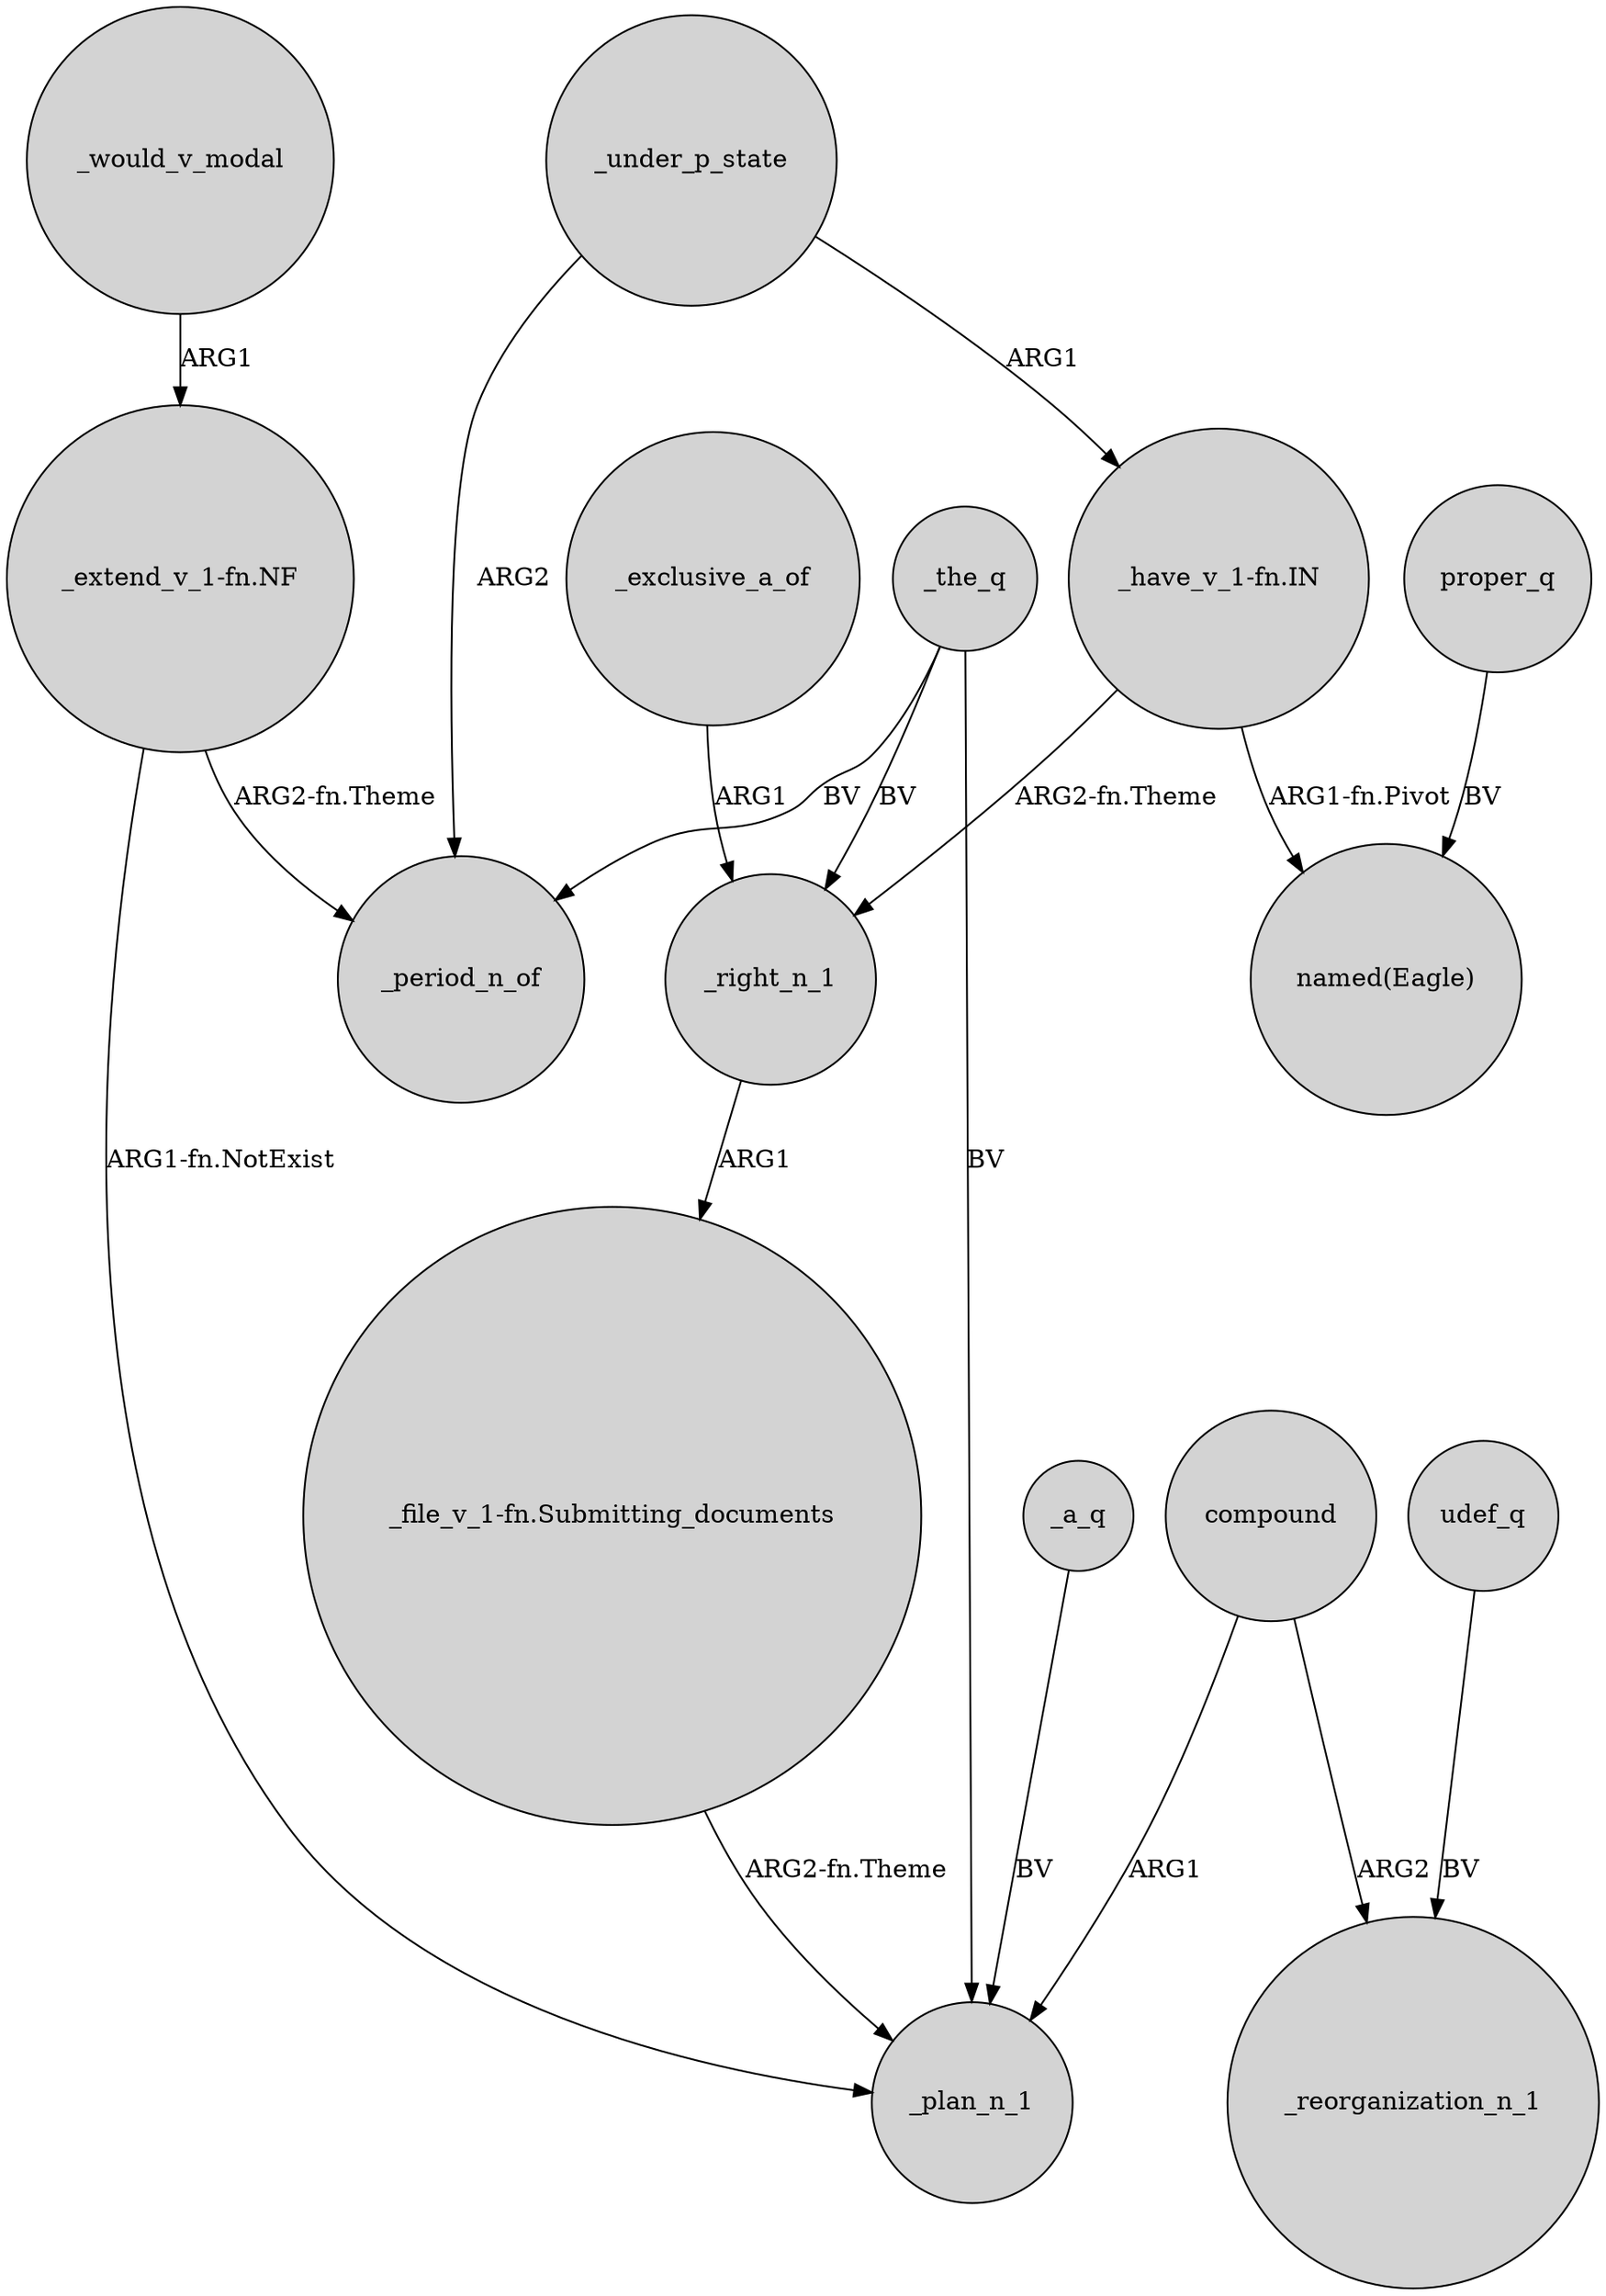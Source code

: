 digraph {
	node [shape=circle style=filled]
	_the_q -> _right_n_1 [label=BV]
	_a_q -> _plan_n_1 [label=BV]
	compound -> _plan_n_1 [label=ARG1]
	proper_q -> "named(Eagle)" [label=BV]
	compound -> _reorganization_n_1 [label=ARG2]
	"_have_v_1-fn.IN" -> "named(Eagle)" [label="ARG1-fn.Pivot"]
	_under_p_state -> "_have_v_1-fn.IN" [label=ARG1]
	_would_v_modal -> "_extend_v_1-fn.NF" [label=ARG1]
	"_have_v_1-fn.IN" -> _right_n_1 [label="ARG2-fn.Theme"]
	_exclusive_a_of -> _right_n_1 [label=ARG1]
	"_extend_v_1-fn.NF" -> _period_n_of [label="ARG2-fn.Theme"]
	"_file_v_1-fn.Submitting_documents" -> _plan_n_1 [label="ARG2-fn.Theme"]
	_under_p_state -> _period_n_of [label=ARG2]
	_right_n_1 -> "_file_v_1-fn.Submitting_documents" [label=ARG1]
	udef_q -> _reorganization_n_1 [label=BV]
	"_extend_v_1-fn.NF" -> _plan_n_1 [label="ARG1-fn.NotExist"]
	_the_q -> _plan_n_1 [label=BV]
	_the_q -> _period_n_of [label=BV]
}
